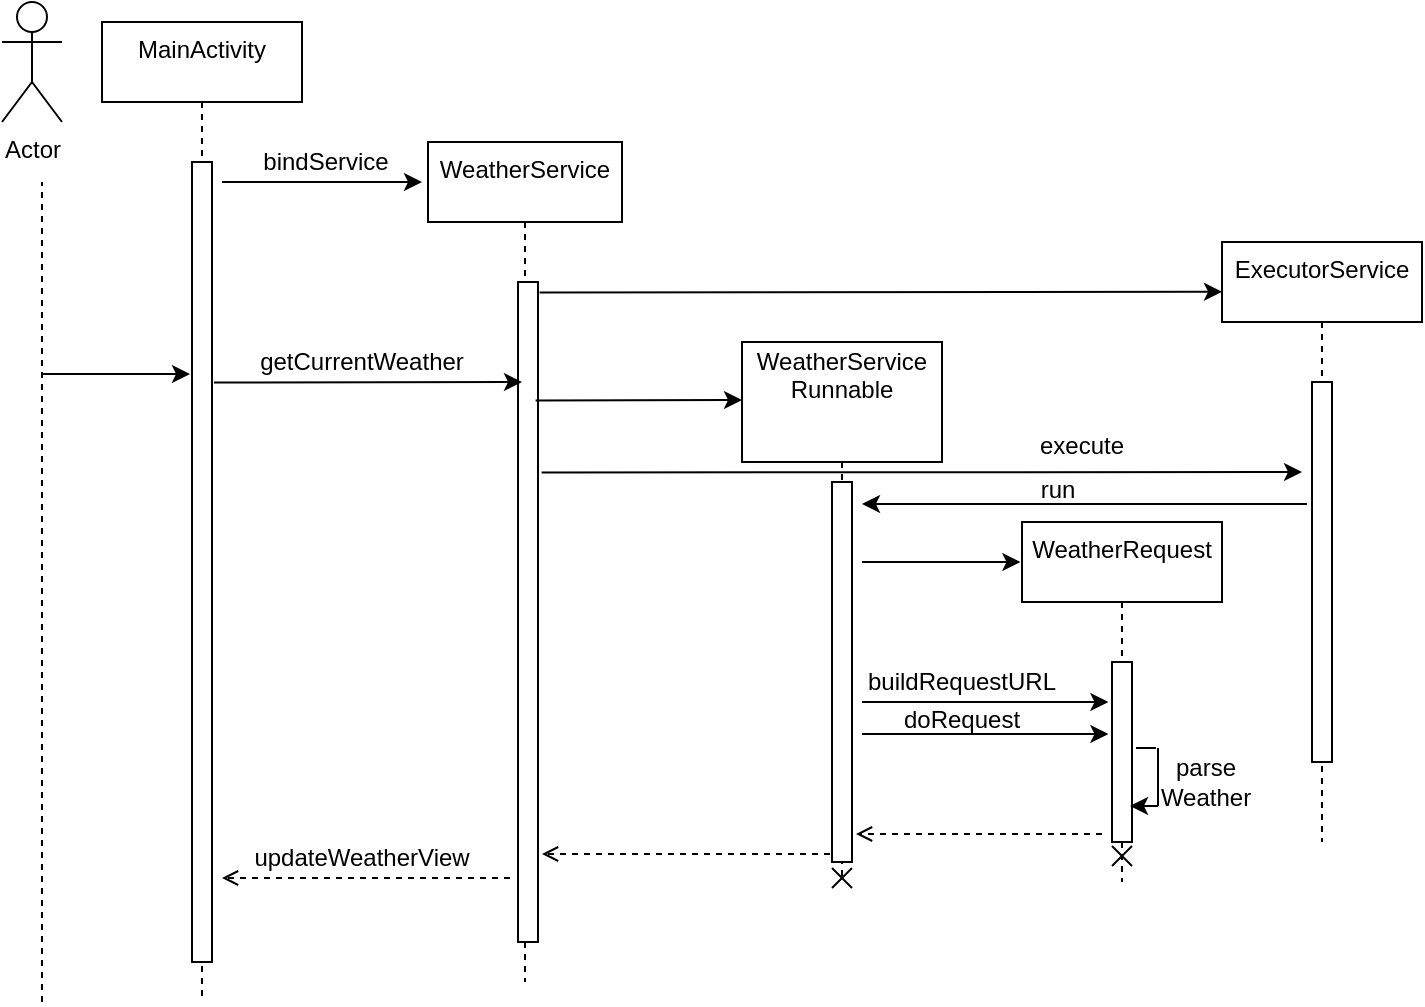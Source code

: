 <mxfile version="14.5.8" type="github">
  <diagram id="kgpKYQtTHZ0yAKxKKP6v" name="Page-1">
    <mxGraphModel dx="1058" dy="652" grid="1" gridSize="10" guides="1" tooltips="1" connect="1" arrows="1" fold="1" page="1" pageScale="1" pageWidth="850" pageHeight="1100" math="0" shadow="0">
      <root>
        <mxCell id="0" />
        <mxCell id="1" parent="0" />
        <mxCell id="3nuBFxr9cyL0pnOWT2aG-1" value="MainActivity&#xa;" style="shape=umlLifeline;perimeter=lifelinePerimeter;container=1;collapsible=0;recursiveResize=0;rounded=0;shadow=0;strokeWidth=1;" parent="1" vertex="1">
          <mxGeometry x="120" y="80" width="100" height="490" as="geometry" />
        </mxCell>
        <mxCell id="3nuBFxr9cyL0pnOWT2aG-2" value="" style="points=[];perimeter=orthogonalPerimeter;rounded=0;shadow=0;strokeWidth=1;" parent="3nuBFxr9cyL0pnOWT2aG-1" vertex="1">
          <mxGeometry x="45" y="70" width="10" height="400" as="geometry" />
        </mxCell>
        <mxCell id="QQjv_8HyStSkkpQ6I2v0-1" value="" style="endArrow=classic;html=1;" edge="1" parent="1">
          <mxGeometry width="50" height="50" relative="1" as="geometry">
            <mxPoint x="180" y="160" as="sourcePoint" />
            <mxPoint x="280" y="160" as="targetPoint" />
          </mxGeometry>
        </mxCell>
        <mxCell id="QQjv_8HyStSkkpQ6I2v0-2" value="WeatherService&#xa;" style="shape=umlLifeline;perimeter=lifelinePerimeter;container=1;collapsible=0;recursiveResize=0;rounded=0;shadow=0;strokeWidth=1;" vertex="1" parent="1">
          <mxGeometry x="283" y="140" width="97" height="420" as="geometry" />
        </mxCell>
        <mxCell id="QQjv_8HyStSkkpQ6I2v0-3" value="" style="points=[];perimeter=orthogonalPerimeter;rounded=0;shadow=0;strokeWidth=1;" vertex="1" parent="QQjv_8HyStSkkpQ6I2v0-2">
          <mxGeometry x="45" y="70" width="10" height="330" as="geometry" />
        </mxCell>
        <mxCell id="QQjv_8HyStSkkpQ6I2v0-4" value="&lt;div&gt;bindService&lt;/div&gt;" style="text;html=1;strokeColor=none;fillColor=none;align=center;verticalAlign=middle;whiteSpace=wrap;rounded=0;" vertex="1" parent="1">
          <mxGeometry x="212" y="140" width="40" height="20" as="geometry" />
        </mxCell>
        <mxCell id="QQjv_8HyStSkkpQ6I2v0-5" value="ExecutorService&#xa;" style="shape=umlLifeline;perimeter=lifelinePerimeter;container=1;collapsible=0;recursiveResize=0;rounded=0;shadow=0;strokeWidth=1;" vertex="1" parent="1">
          <mxGeometry x="680" y="190" width="100" height="300" as="geometry" />
        </mxCell>
        <mxCell id="QQjv_8HyStSkkpQ6I2v0-6" value="" style="points=[];perimeter=orthogonalPerimeter;rounded=0;shadow=0;strokeWidth=1;" vertex="1" parent="QQjv_8HyStSkkpQ6I2v0-5">
          <mxGeometry x="45" y="70" width="10" height="190" as="geometry" />
        </mxCell>
        <mxCell id="QQjv_8HyStSkkpQ6I2v0-7" value="WeatherService&#xa;Runnable&#xa;&#xa;" style="shape=umlLifeline;perimeter=lifelinePerimeter;container=1;collapsible=0;recursiveResize=0;rounded=0;shadow=0;strokeWidth=1;size=60;" vertex="1" parent="1">
          <mxGeometry x="440" y="240" width="100" height="270" as="geometry" />
        </mxCell>
        <mxCell id="QQjv_8HyStSkkpQ6I2v0-8" value="" style="points=[];perimeter=orthogonalPerimeter;rounded=0;shadow=0;strokeWidth=1;" vertex="1" parent="QQjv_8HyStSkkpQ6I2v0-7">
          <mxGeometry x="45" y="70" width="10" height="190" as="geometry" />
        </mxCell>
        <mxCell id="QQjv_8HyStSkkpQ6I2v0-9" value="WeatherRequest&#xa;" style="shape=umlLifeline;perimeter=lifelinePerimeter;container=1;collapsible=0;recursiveResize=0;rounded=0;shadow=0;strokeWidth=1;" vertex="1" parent="1">
          <mxGeometry x="580" y="330" width="100" height="180" as="geometry" />
        </mxCell>
        <mxCell id="QQjv_8HyStSkkpQ6I2v0-10" value="" style="points=[];perimeter=orthogonalPerimeter;rounded=0;shadow=0;strokeWidth=1;" vertex="1" parent="QQjv_8HyStSkkpQ6I2v0-9">
          <mxGeometry x="45" y="70" width="10" height="90" as="geometry" />
        </mxCell>
        <mxCell id="QQjv_8HyStSkkpQ6I2v0-11" value="" style="endArrow=classic;html=1;exitX=1.18;exitY=0.054;exitDx=0;exitDy=0;exitPerimeter=0;entryX=0;entryY=0.083;entryDx=0;entryDy=0;entryPerimeter=0;" edge="1" parent="1" target="QQjv_8HyStSkkpQ6I2v0-5">
          <mxGeometry width="50" height="50" relative="1" as="geometry">
            <mxPoint x="338.8" y="215.26" as="sourcePoint" />
            <mxPoint x="650" y="215" as="targetPoint" />
          </mxGeometry>
        </mxCell>
        <mxCell id="QQjv_8HyStSkkpQ6I2v0-12" value="" style="endArrow=classic;html=1;exitX=1.18;exitY=0.054;exitDx=0;exitDy=0;exitPerimeter=0;" edge="1" parent="1">
          <mxGeometry width="50" height="50" relative="1" as="geometry">
            <mxPoint x="176.0" y="260.26" as="sourcePoint" />
            <mxPoint x="330" y="260" as="targetPoint" />
          </mxGeometry>
        </mxCell>
        <mxCell id="QQjv_8HyStSkkpQ6I2v0-13" value="getCurrentWeather" style="text;html=1;strokeColor=none;fillColor=none;align=center;verticalAlign=middle;whiteSpace=wrap;rounded=0;" vertex="1" parent="1">
          <mxGeometry x="230" y="240" width="40" height="20" as="geometry" />
        </mxCell>
        <mxCell id="QQjv_8HyStSkkpQ6I2v0-15" value="" style="endArrow=classic;html=1;exitX=1.18;exitY=0.054;exitDx=0;exitDy=0;exitPerimeter=0;" edge="1" parent="1">
          <mxGeometry width="50" height="50" relative="1" as="geometry">
            <mxPoint x="336.8" y="269.26" as="sourcePoint" />
            <mxPoint x="440" y="269" as="targetPoint" />
          </mxGeometry>
        </mxCell>
        <mxCell id="QQjv_8HyStSkkpQ6I2v0-16" value="" style="endArrow=classic;html=1;exitX=1.18;exitY=0.054;exitDx=0;exitDy=0;exitPerimeter=0;" edge="1" parent="1">
          <mxGeometry width="50" height="50" relative="1" as="geometry">
            <mxPoint x="339.8" y="305.26" as="sourcePoint" />
            <mxPoint x="720" y="305" as="targetPoint" />
          </mxGeometry>
        </mxCell>
        <mxCell id="QQjv_8HyStSkkpQ6I2v0-17" value="" style="endArrow=classic;html=1;" edge="1" parent="1">
          <mxGeometry width="50" height="50" relative="1" as="geometry">
            <mxPoint x="722.5" y="321" as="sourcePoint" />
            <mxPoint x="500" y="321" as="targetPoint" />
          </mxGeometry>
        </mxCell>
        <mxCell id="QQjv_8HyStSkkpQ6I2v0-18" value="execute" style="text;html=1;strokeColor=none;fillColor=none;align=center;verticalAlign=middle;whiteSpace=wrap;rounded=0;" vertex="1" parent="1">
          <mxGeometry x="590" y="282" width="40" height="20" as="geometry" />
        </mxCell>
        <mxCell id="QQjv_8HyStSkkpQ6I2v0-19" value="run" style="text;html=1;strokeColor=none;fillColor=none;align=center;verticalAlign=middle;whiteSpace=wrap;rounded=0;" vertex="1" parent="1">
          <mxGeometry x="578" y="304" width="40" height="20" as="geometry" />
        </mxCell>
        <mxCell id="QQjv_8HyStSkkpQ6I2v0-22" value="" style="endArrow=classic;html=1;" edge="1" parent="1">
          <mxGeometry width="50" height="50" relative="1" as="geometry">
            <mxPoint x="500" y="350" as="sourcePoint" />
            <mxPoint x="579.2" y="350" as="targetPoint" />
          </mxGeometry>
        </mxCell>
        <mxCell id="QQjv_8HyStSkkpQ6I2v0-23" value="" style="endArrow=classic;html=1;" edge="1" parent="1">
          <mxGeometry width="50" height="50" relative="1" as="geometry">
            <mxPoint x="500" y="420" as="sourcePoint" />
            <mxPoint x="623.2" y="420" as="targetPoint" />
          </mxGeometry>
        </mxCell>
        <mxCell id="QQjv_8HyStSkkpQ6I2v0-24" value="" style="endArrow=classic;html=1;" edge="1" parent="1">
          <mxGeometry width="50" height="50" relative="1" as="geometry">
            <mxPoint x="500" y="436" as="sourcePoint" />
            <mxPoint x="623.2" y="436" as="targetPoint" />
          </mxGeometry>
        </mxCell>
        <mxCell id="QQjv_8HyStSkkpQ6I2v0-25" value="buildRequestURL" style="text;html=1;strokeColor=none;fillColor=none;align=center;verticalAlign=middle;whiteSpace=wrap;rounded=0;" vertex="1" parent="1">
          <mxGeometry x="530" y="400" width="40" height="20" as="geometry" />
        </mxCell>
        <mxCell id="QQjv_8HyStSkkpQ6I2v0-26" value="doRequest" style="text;html=1;strokeColor=none;fillColor=none;align=center;verticalAlign=middle;whiteSpace=wrap;rounded=0;" vertex="1" parent="1">
          <mxGeometry x="530" y="419" width="40" height="20" as="geometry" />
        </mxCell>
        <mxCell id="QQjv_8HyStSkkpQ6I2v0-30" value="" style="endArrow=none;html=1;" edge="1" parent="1">
          <mxGeometry width="50" height="50" relative="1" as="geometry">
            <mxPoint x="637" y="443" as="sourcePoint" />
            <mxPoint x="647" y="443" as="targetPoint" />
          </mxGeometry>
        </mxCell>
        <mxCell id="QQjv_8HyStSkkpQ6I2v0-35" value="" style="endArrow=none;html=1;" edge="1" parent="1">
          <mxGeometry width="50" height="50" relative="1" as="geometry">
            <mxPoint x="648" y="472" as="sourcePoint" />
            <mxPoint x="648" y="443" as="targetPoint" />
          </mxGeometry>
        </mxCell>
        <mxCell id="QQjv_8HyStSkkpQ6I2v0-36" value="" style="endArrow=classic;html=1;" edge="1" parent="1">
          <mxGeometry width="50" height="50" relative="1" as="geometry">
            <mxPoint x="648" y="472" as="sourcePoint" />
            <mxPoint x="634" y="472" as="targetPoint" />
          </mxGeometry>
        </mxCell>
        <mxCell id="QQjv_8HyStSkkpQ6I2v0-37" value="&lt;div&gt;parse&lt;/div&gt;&lt;div&gt;Weather&lt;/div&gt;" style="text;html=1;strokeColor=none;fillColor=none;align=center;verticalAlign=middle;whiteSpace=wrap;rounded=0;" vertex="1" parent="1">
          <mxGeometry x="652" y="450" width="40" height="20" as="geometry" />
        </mxCell>
        <mxCell id="QQjv_8HyStSkkpQ6I2v0-38" value="" style="endArrow=open;html=1;dashed=1;endFill=0;" edge="1" parent="1">
          <mxGeometry width="50" height="50" relative="1" as="geometry">
            <mxPoint x="620" y="486" as="sourcePoint" />
            <mxPoint x="497" y="486" as="targetPoint" />
          </mxGeometry>
        </mxCell>
        <mxCell id="QQjv_8HyStSkkpQ6I2v0-39" value="" style="endArrow=open;html=1;dashed=1;endFill=0;" edge="1" parent="1">
          <mxGeometry width="50" height="50" relative="1" as="geometry">
            <mxPoint x="484" y="496.0" as="sourcePoint" />
            <mxPoint x="340" y="496" as="targetPoint" />
          </mxGeometry>
        </mxCell>
        <mxCell id="QQjv_8HyStSkkpQ6I2v0-40" value="" style="endArrow=open;html=1;dashed=1;endFill=0;" edge="1" parent="1">
          <mxGeometry width="50" height="50" relative="1" as="geometry">
            <mxPoint x="324" y="508.0" as="sourcePoint" />
            <mxPoint x="180" y="508.0" as="targetPoint" />
          </mxGeometry>
        </mxCell>
        <mxCell id="QQjv_8HyStSkkpQ6I2v0-43" value="updateWeatherView" style="text;html=1;strokeColor=none;fillColor=none;align=center;verticalAlign=middle;whiteSpace=wrap;rounded=0;" vertex="1" parent="1">
          <mxGeometry x="230" y="488" width="40" height="20" as="geometry" />
        </mxCell>
        <mxCell id="QQjv_8HyStSkkpQ6I2v0-45" value="Actor" style="shape=umlActor;verticalLabelPosition=bottom;verticalAlign=top;html=1;outlineConnect=0;" vertex="1" parent="1">
          <mxGeometry x="70" y="70" width="30" height="60" as="geometry" />
        </mxCell>
        <mxCell id="QQjv_8HyStSkkpQ6I2v0-46" value="" style="endArrow=none;html=1;dashed=1;" edge="1" parent="1">
          <mxGeometry width="50" height="50" relative="1" as="geometry">
            <mxPoint x="90" y="390" as="sourcePoint" />
            <mxPoint x="90" y="160" as="targetPoint" />
          </mxGeometry>
        </mxCell>
        <mxCell id="QQjv_8HyStSkkpQ6I2v0-47" value="" style="endArrow=none;html=1;dashed=1;" edge="1" parent="1">
          <mxGeometry width="50" height="50" relative="1" as="geometry">
            <mxPoint x="90" y="570" as="sourcePoint" />
            <mxPoint x="90.0" y="160" as="targetPoint" />
          </mxGeometry>
        </mxCell>
        <mxCell id="QQjv_8HyStSkkpQ6I2v0-48" value="" style="endArrow=classic;html=1;" edge="1" parent="1">
          <mxGeometry width="50" height="50" relative="1" as="geometry">
            <mxPoint x="90" y="256" as="sourcePoint" />
            <mxPoint x="164" y="256" as="targetPoint" />
          </mxGeometry>
        </mxCell>
        <mxCell id="QQjv_8HyStSkkpQ6I2v0-49" value="" style="endArrow=none;html=1;" edge="1" parent="1">
          <mxGeometry width="50" height="50" relative="1" as="geometry">
            <mxPoint x="625" y="502" as="sourcePoint" />
            <mxPoint x="635" y="492" as="targetPoint" />
          </mxGeometry>
        </mxCell>
        <mxCell id="QQjv_8HyStSkkpQ6I2v0-50" value="" style="endArrow=none;html=1;" edge="1" parent="1">
          <mxGeometry width="50" height="50" relative="1" as="geometry">
            <mxPoint x="625" y="492" as="sourcePoint" />
            <mxPoint x="635" y="502" as="targetPoint" />
          </mxGeometry>
        </mxCell>
        <mxCell id="QQjv_8HyStSkkpQ6I2v0-51" value="" style="endArrow=none;html=1;" edge="1" parent="1">
          <mxGeometry width="50" height="50" relative="1" as="geometry">
            <mxPoint x="485" y="513" as="sourcePoint" />
            <mxPoint x="495" y="503" as="targetPoint" />
          </mxGeometry>
        </mxCell>
        <mxCell id="QQjv_8HyStSkkpQ6I2v0-52" value="" style="endArrow=none;html=1;" edge="1" parent="1">
          <mxGeometry width="50" height="50" relative="1" as="geometry">
            <mxPoint x="485" y="503" as="sourcePoint" />
            <mxPoint x="495" y="513" as="targetPoint" />
          </mxGeometry>
        </mxCell>
      </root>
    </mxGraphModel>
  </diagram>
</mxfile>
